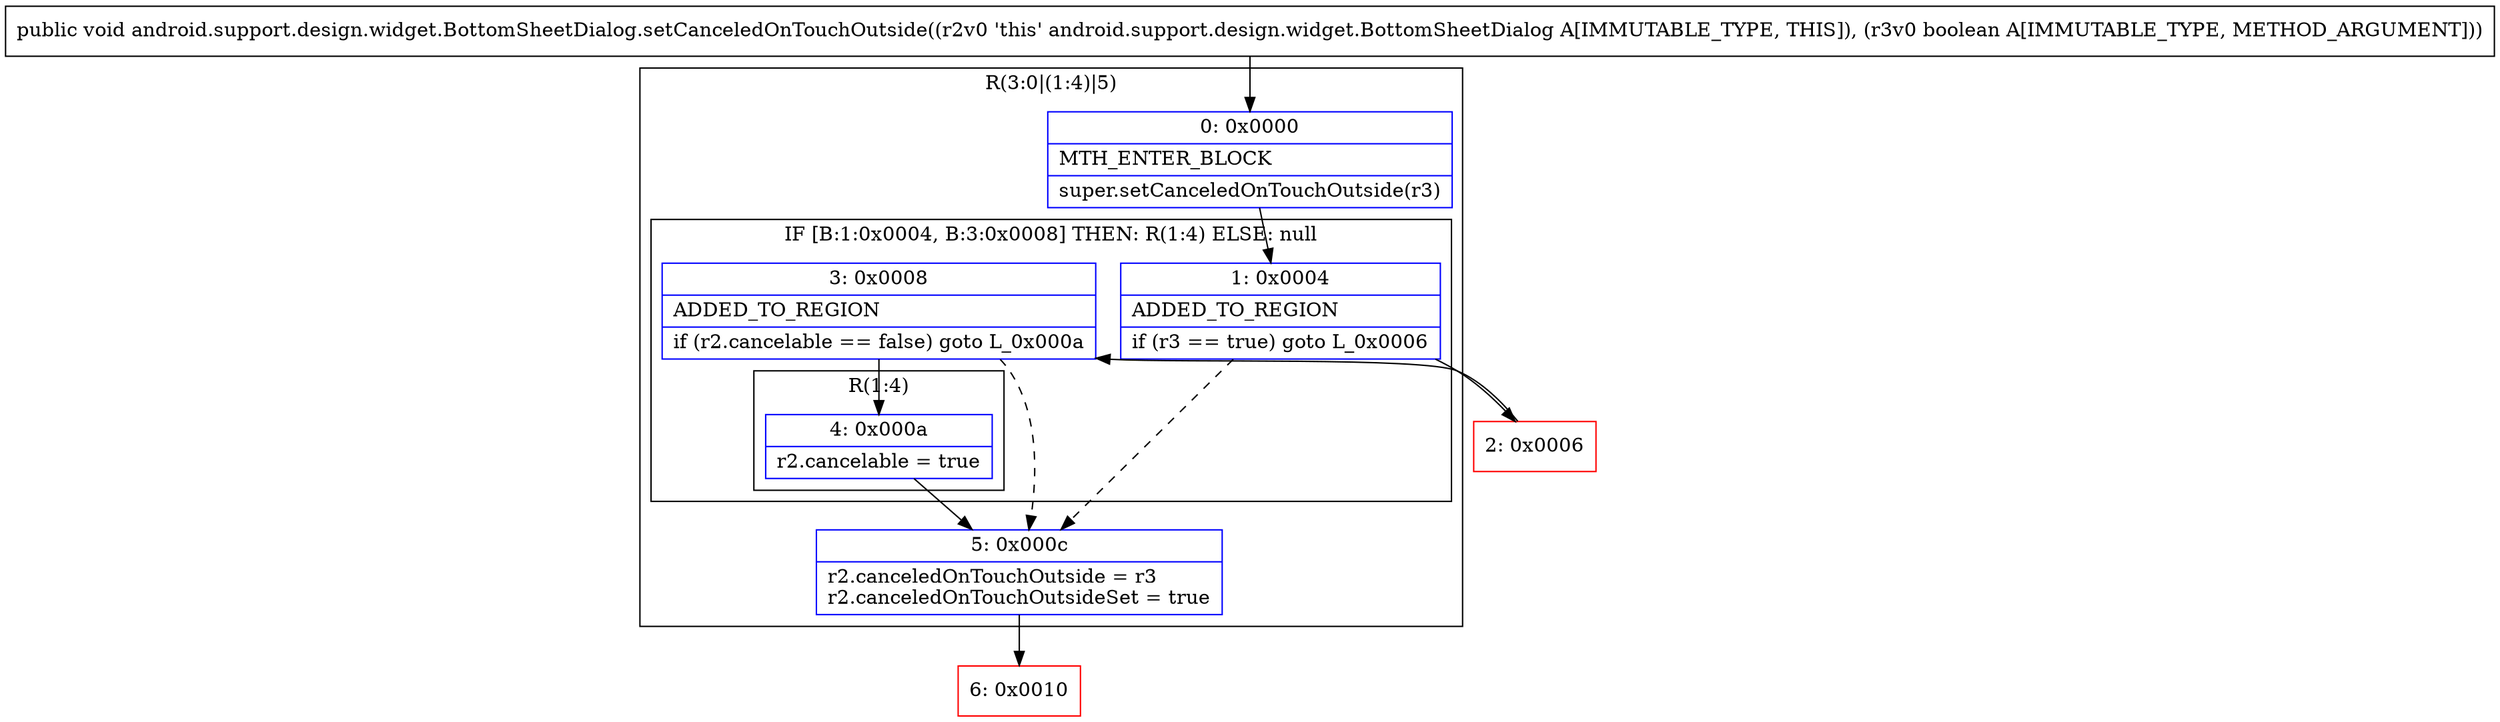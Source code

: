 digraph "CFG forandroid.support.design.widget.BottomSheetDialog.setCanceledOnTouchOutside(Z)V" {
subgraph cluster_Region_918885822 {
label = "R(3:0|(1:4)|5)";
node [shape=record,color=blue];
Node_0 [shape=record,label="{0\:\ 0x0000|MTH_ENTER_BLOCK\l|super.setCanceledOnTouchOutside(r3)\l}"];
subgraph cluster_IfRegion_1918408802 {
label = "IF [B:1:0x0004, B:3:0x0008] THEN: R(1:4) ELSE: null";
node [shape=record,color=blue];
Node_1 [shape=record,label="{1\:\ 0x0004|ADDED_TO_REGION\l|if (r3 == true) goto L_0x0006\l}"];
Node_3 [shape=record,label="{3\:\ 0x0008|ADDED_TO_REGION\l|if (r2.cancelable == false) goto L_0x000a\l}"];
subgraph cluster_Region_506749088 {
label = "R(1:4)";
node [shape=record,color=blue];
Node_4 [shape=record,label="{4\:\ 0x000a|r2.cancelable = true\l}"];
}
}
Node_5 [shape=record,label="{5\:\ 0x000c|r2.canceledOnTouchOutside = r3\lr2.canceledOnTouchOutsideSet = true\l}"];
}
Node_2 [shape=record,color=red,label="{2\:\ 0x0006}"];
Node_6 [shape=record,color=red,label="{6\:\ 0x0010}"];
MethodNode[shape=record,label="{public void android.support.design.widget.BottomSheetDialog.setCanceledOnTouchOutside((r2v0 'this' android.support.design.widget.BottomSheetDialog A[IMMUTABLE_TYPE, THIS]), (r3v0 boolean A[IMMUTABLE_TYPE, METHOD_ARGUMENT])) }"];
MethodNode -> Node_0;
Node_0 -> Node_1;
Node_1 -> Node_2;
Node_1 -> Node_5[style=dashed];
Node_3 -> Node_4;
Node_3 -> Node_5[style=dashed];
Node_4 -> Node_5;
Node_5 -> Node_6;
Node_2 -> Node_3;
}

